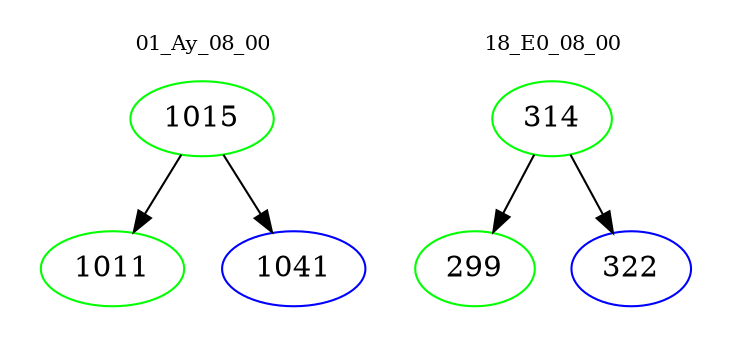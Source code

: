 digraph{
subgraph cluster_0 {
color = white
label = "01_Ay_08_00";
fontsize=10;
T0_1015 [label="1015", color="green"]
T0_1015 -> T0_1011 [color="black"]
T0_1011 [label="1011", color="green"]
T0_1015 -> T0_1041 [color="black"]
T0_1041 [label="1041", color="blue"]
}
subgraph cluster_1 {
color = white
label = "18_E0_08_00";
fontsize=10;
T1_314 [label="314", color="green"]
T1_314 -> T1_299 [color="black"]
T1_299 [label="299", color="green"]
T1_314 -> T1_322 [color="black"]
T1_322 [label="322", color="blue"]
}
}
